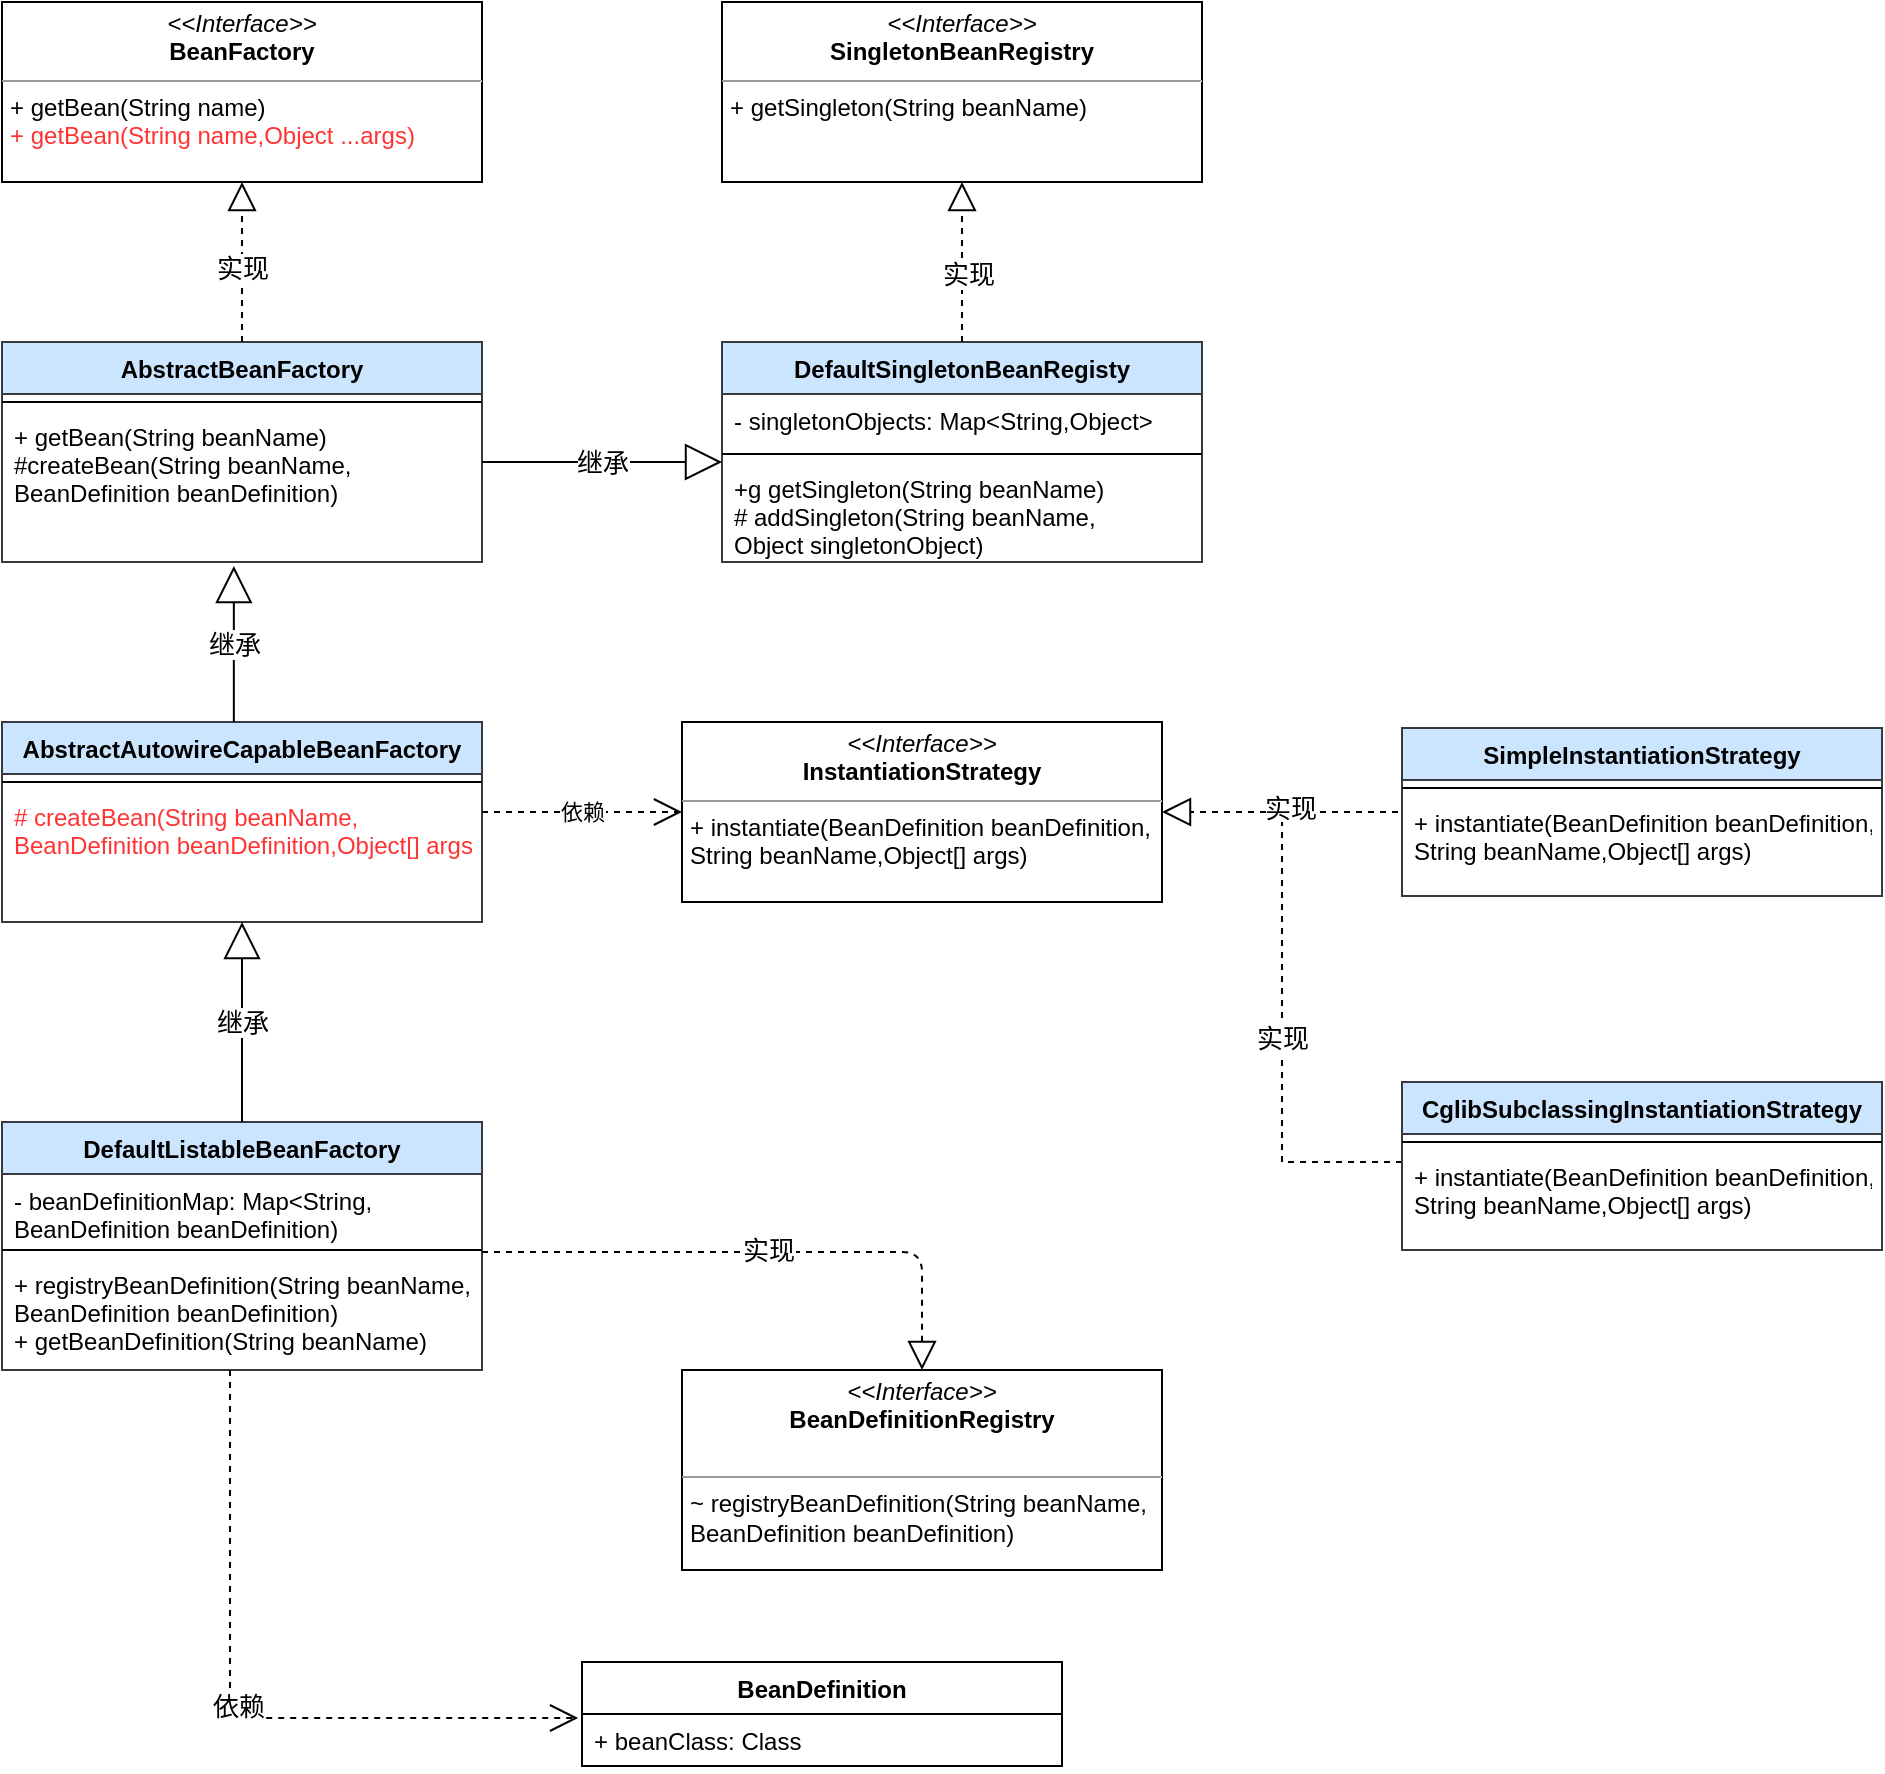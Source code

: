 <mxfile version="15.2.7" type="device"><diagram id="j5GHE9tQrfTmO61TWfjm" name="第 1 页"><mxGraphModel dx="946" dy="612" grid="1" gridSize="10" guides="1" tooltips="1" connect="1" arrows="1" fold="1" page="0" pageScale="1" pageWidth="827" pageHeight="1169" math="0" shadow="0"><root><mxCell id="0"/><mxCell id="1" parent="0"/><mxCell id="ZXKrg-YPCqR5te0Qtryq-1" value="AbstractBeanFactory" style="swimlane;fontStyle=1;align=center;verticalAlign=top;childLayout=stackLayout;horizontal=1;startSize=26;horizontalStack=0;resizeParent=1;resizeParentMax=0;resizeLast=0;collapsible=1;marginBottom=0;fillColor=#cce5ff;strokeColor=#36393d;" parent="1" vertex="1"><mxGeometry x="40" y="370" width="240" height="110" as="geometry"/></mxCell><mxCell id="ZXKrg-YPCqR5te0Qtryq-2" value="" style="line;strokeWidth=1;fillColor=none;align=left;verticalAlign=middle;spacingTop=-1;spacingLeft=3;spacingRight=3;rotatable=0;labelPosition=right;points=[];portConstraint=eastwest;" parent="ZXKrg-YPCqR5te0Qtryq-1" vertex="1"><mxGeometry y="26" width="240" height="8" as="geometry"/></mxCell><mxCell id="ZXKrg-YPCqR5te0Qtryq-3" value="+ getBean(String beanName)&#10;#createBean(String beanName,&#10;BeanDefinition beanDefinition)&#10;" style="text;strokeColor=none;fillColor=none;align=left;verticalAlign=top;spacingLeft=4;spacingRight=4;overflow=hidden;rotatable=0;points=[[0,0.5],[1,0.5]];portConstraint=eastwest;" parent="ZXKrg-YPCqR5te0Qtryq-1" vertex="1"><mxGeometry y="34" width="240" height="76" as="geometry"/></mxCell><mxCell id="ZXKrg-YPCqR5te0Qtryq-4" value="&lt;p style=&quot;margin: 0px ; margin-top: 4px ; text-align: center&quot;&gt;&lt;i&gt;&amp;lt;&amp;lt;Interface&amp;gt;&amp;gt;&lt;/i&gt;&lt;br&gt;&lt;b&gt;BeanFactory&lt;/b&gt;&lt;/p&gt;&lt;hr size=&quot;1&quot;&gt;&lt;p style=&quot;margin: 0px ; margin-left: 4px&quot;&gt;&lt;/p&gt;&lt;p style=&quot;margin: 0px ; margin-left: 4px&quot;&gt;+ getBean(String name)&lt;/p&gt;&lt;p style=&quot;margin: 0px ; margin-left: 4px&quot;&gt;&lt;font color=&quot;#ff3333&quot;&gt;+ getBean(String name,Object ...args)&lt;/font&gt;&lt;/p&gt;" style="verticalAlign=top;align=left;overflow=fill;fontSize=12;fontFamily=Helvetica;html=1;" parent="1" vertex="1"><mxGeometry x="40" y="200" width="240" height="90" as="geometry"/></mxCell><mxCell id="ZXKrg-YPCqR5te0Qtryq-5" value="AbstractAutowireCapableBeanFactory" style="swimlane;fontStyle=1;align=center;verticalAlign=top;childLayout=stackLayout;horizontal=1;startSize=26;horizontalStack=0;resizeParent=1;resizeParentMax=0;resizeLast=0;collapsible=1;marginBottom=0;fillColor=#cce5ff;strokeColor=#36393d;" parent="1" vertex="1"><mxGeometry x="40" y="560" width="240" height="100" as="geometry"/></mxCell><mxCell id="ZXKrg-YPCqR5te0Qtryq-6" value="" style="line;strokeWidth=1;fillColor=none;align=left;verticalAlign=middle;spacingTop=-1;spacingLeft=3;spacingRight=3;rotatable=0;labelPosition=right;points=[];portConstraint=eastwest;" parent="ZXKrg-YPCqR5te0Qtryq-5" vertex="1"><mxGeometry y="26" width="240" height="8" as="geometry"/></mxCell><mxCell id="ZXKrg-YPCqR5te0Qtryq-7" value="# createBean(String beanName,&#10;BeanDefinition beanDefinition,Object[] args)&#10;" style="text;strokeColor=none;fillColor=none;align=left;verticalAlign=top;spacingLeft=4;spacingRight=4;overflow=hidden;rotatable=0;points=[[0,0.5],[1,0.5]];portConstraint=eastwest;fontColor=#FF3333;" parent="ZXKrg-YPCqR5te0Qtryq-5" vertex="1"><mxGeometry y="34" width="240" height="66" as="geometry"/></mxCell><mxCell id="ZXKrg-YPCqR5te0Qtryq-8" value="DefaultListableBeanFactory" style="swimlane;fontStyle=1;align=center;verticalAlign=top;childLayout=stackLayout;horizontal=1;startSize=26;horizontalStack=0;resizeParent=1;resizeParentMax=0;resizeLast=0;collapsible=1;marginBottom=0;fillColor=#cce5ff;strokeColor=#36393d;" parent="1" vertex="1"><mxGeometry x="40" y="760" width="240" height="124" as="geometry"/></mxCell><mxCell id="ZXKrg-YPCqR5te0Qtryq-9" value="- beanDefinitionMap: Map&lt;String,&#10;BeanDefinition beanDefinition)" style="text;strokeColor=none;fillColor=none;align=left;verticalAlign=top;spacingLeft=4;spacingRight=4;overflow=hidden;rotatable=0;points=[[0,0.5],[1,0.5]];portConstraint=eastwest;" parent="ZXKrg-YPCqR5te0Qtryq-8" vertex="1"><mxGeometry y="26" width="240" height="34" as="geometry"/></mxCell><mxCell id="ZXKrg-YPCqR5te0Qtryq-10" value="" style="line;strokeWidth=1;fillColor=none;align=left;verticalAlign=middle;spacingTop=-1;spacingLeft=3;spacingRight=3;rotatable=0;labelPosition=right;points=[];portConstraint=eastwest;" parent="ZXKrg-YPCqR5te0Qtryq-8" vertex="1"><mxGeometry y="60" width="240" height="8" as="geometry"/></mxCell><mxCell id="ZXKrg-YPCqR5te0Qtryq-11" value="+ registryBeanDefinition(String beanName,&#10;BeanDefinition beanDefinition)&#10;+ getBeanDefinition(String beanName)" style="text;strokeColor=none;fillColor=none;align=left;verticalAlign=top;spacingLeft=4;spacingRight=4;overflow=hidden;rotatable=0;points=[[0,0.5],[1,0.5]];portConstraint=eastwest;" parent="ZXKrg-YPCqR5te0Qtryq-8" vertex="1"><mxGeometry y="68" width="240" height="56" as="geometry"/></mxCell><mxCell id="ZXKrg-YPCqR5te0Qtryq-12" value="&lt;p style=&quot;margin: 0px ; margin-top: 4px ; text-align: center&quot;&gt;&lt;i&gt;&amp;lt;&amp;lt;Interface&amp;gt;&amp;gt;&lt;/i&gt;&lt;br&gt;&lt;b&gt;SingletonBeanRegistry&lt;/b&gt;&lt;/p&gt;&lt;hr size=&quot;1&quot;&gt;&lt;p style=&quot;margin: 0px ; margin-left: 4px&quot;&gt;&lt;/p&gt;&lt;p style=&quot;margin: 0px ; margin-left: 4px&quot;&gt;+ getSingleton(String beanName)&lt;/p&gt;" style="verticalAlign=top;align=left;overflow=fill;fontSize=12;fontFamily=Helvetica;html=1;" parent="1" vertex="1"><mxGeometry x="400" y="200" width="240" height="90" as="geometry"/></mxCell><mxCell id="ZXKrg-YPCqR5te0Qtryq-13" value="DefaultSingletonBeanRegisty" style="swimlane;fontStyle=1;align=center;verticalAlign=top;childLayout=stackLayout;horizontal=1;startSize=26;horizontalStack=0;resizeParent=1;resizeParentMax=0;resizeLast=0;collapsible=1;marginBottom=0;fillColor=#cce5ff;strokeColor=#36393d;" parent="1" vertex="1"><mxGeometry x="400" y="370" width="240" height="110" as="geometry"/></mxCell><mxCell id="ZXKrg-YPCqR5te0Qtryq-14" value="- singletonObjects: Map&lt;String,Object&gt;" style="text;strokeColor=none;fillColor=none;align=left;verticalAlign=top;spacingLeft=4;spacingRight=4;overflow=hidden;rotatable=0;points=[[0,0.5],[1,0.5]];portConstraint=eastwest;" parent="ZXKrg-YPCqR5te0Qtryq-13" vertex="1"><mxGeometry y="26" width="240" height="26" as="geometry"/></mxCell><mxCell id="ZXKrg-YPCqR5te0Qtryq-15" value="" style="line;strokeWidth=1;fillColor=none;align=left;verticalAlign=middle;spacingTop=-1;spacingLeft=3;spacingRight=3;rotatable=0;labelPosition=right;points=[];portConstraint=eastwest;" parent="ZXKrg-YPCqR5te0Qtryq-13" vertex="1"><mxGeometry y="52" width="240" height="8" as="geometry"/></mxCell><mxCell id="ZXKrg-YPCqR5te0Qtryq-16" value="+g getSingleton(String beanName)&#10;# addSingleton(String beanName,&#10;Object singletonObject)" style="text;strokeColor=none;fillColor=none;align=left;verticalAlign=top;spacingLeft=4;spacingRight=4;overflow=hidden;rotatable=0;points=[[0,0.5],[1,0.5]];portConstraint=eastwest;" parent="ZXKrg-YPCqR5te0Qtryq-13" vertex="1"><mxGeometry y="60" width="240" height="50" as="geometry"/></mxCell><mxCell id="ZXKrg-YPCqR5te0Qtryq-17" value="" style="endArrow=block;dashed=1;endFill=0;endSize=12;html=1;entryX=0.5;entryY=1;entryDx=0;entryDy=0;exitX=0.5;exitY=0;exitDx=0;exitDy=0;" parent="1" source="ZXKrg-YPCqR5te0Qtryq-1" target="ZXKrg-YPCqR5te0Qtryq-4" edge="1"><mxGeometry width="160" relative="1" as="geometry"><mxPoint x="380" y="630" as="sourcePoint"/><mxPoint x="320" y="370" as="targetPoint"/></mxGeometry></mxCell><mxCell id="ZXKrg-YPCqR5te0Qtryq-18" value="&lt;font style=&quot;font-size: 13px&quot;&gt;实现&lt;/font&gt;" style="edgeLabel;html=1;align=center;verticalAlign=middle;resizable=0;points=[];" parent="ZXKrg-YPCqR5te0Qtryq-17" vertex="1" connectable="0"><mxGeometry x="-0.075" relative="1" as="geometry"><mxPoint as="offset"/></mxGeometry></mxCell><mxCell id="ZXKrg-YPCqR5te0Qtryq-19" value="" style="endArrow=block;dashed=1;endFill=0;endSize=12;html=1;entryX=0.5;entryY=1;entryDx=0;entryDy=0;exitX=0.5;exitY=0;exitDx=0;exitDy=0;" parent="1" source="ZXKrg-YPCqR5te0Qtryq-13" target="ZXKrg-YPCqR5te0Qtryq-12" edge="1"><mxGeometry width="160" relative="1" as="geometry"><mxPoint x="520" y="360" as="sourcePoint"/><mxPoint x="490" y="330" as="targetPoint"/></mxGeometry></mxCell><mxCell id="ZXKrg-YPCqR5te0Qtryq-20" value="&lt;font style=&quot;font-size: 13px&quot;&gt;实现&lt;/font&gt;" style="edgeLabel;html=1;align=center;verticalAlign=middle;resizable=0;points=[];" parent="ZXKrg-YPCqR5te0Qtryq-19" vertex="1" connectable="0"><mxGeometry x="-0.15" y="-3" relative="1" as="geometry"><mxPoint as="offset"/></mxGeometry></mxCell><mxCell id="ZXKrg-YPCqR5te0Qtryq-21" value="&lt;font style=&quot;font-size: 13px&quot;&gt;继承&lt;/font&gt;" style="endArrow=block;endSize=16;endFill=0;html=1;" parent="1" edge="1"><mxGeometry width="160" relative="1" as="geometry"><mxPoint x="280" y="430" as="sourcePoint"/><mxPoint x="400" y="430" as="targetPoint"/></mxGeometry></mxCell><mxCell id="ZXKrg-YPCqR5te0Qtryq-22" value="&lt;font style=&quot;font-size: 13px&quot;&gt;继承&lt;/font&gt;" style="endArrow=block;endSize=16;endFill=0;html=1;entryX=0.483;entryY=1.026;entryDx=0;entryDy=0;entryPerimeter=0;exitX=0.483;exitY=0;exitDx=0;exitDy=0;exitPerimeter=0;" parent="1" source="ZXKrg-YPCqR5te0Qtryq-5" target="ZXKrg-YPCqR5te0Qtryq-3" edge="1"><mxGeometry width="160" relative="1" as="geometry"><mxPoint x="156" y="550" as="sourcePoint"/><mxPoint x="500" y="570" as="targetPoint"/></mxGeometry></mxCell><mxCell id="ZXKrg-YPCqR5te0Qtryq-23" value="&lt;font style=&quot;font-size: 13px&quot;&gt;继承&lt;/font&gt;" style="endArrow=block;endSize=16;endFill=0;html=1;exitX=0.5;exitY=0;exitDx=0;exitDy=0;" parent="1" source="ZXKrg-YPCqR5te0Qtryq-8" target="ZXKrg-YPCqR5te0Qtryq-7" edge="1"><mxGeometry x="0.013" width="160" relative="1" as="geometry"><mxPoint x="157" y="740" as="sourcePoint"/><mxPoint x="170" y="670" as="targetPoint"/><Array as="points"/><mxPoint as="offset"/></mxGeometry></mxCell><mxCell id="ZXKrg-YPCqR5te0Qtryq-24" value="&lt;p style=&quot;margin: 0px ; margin-top: 4px ; text-align: center&quot;&gt;&lt;i&gt;&amp;lt;&amp;lt;Interface&amp;gt;&amp;gt;&lt;/i&gt;&lt;br&gt;&lt;b&gt;BeanDefinitionRegistry&lt;/b&gt;&lt;/p&gt;&lt;p style=&quot;margin: 0px ; margin-left: 4px&quot;&gt;&lt;br&gt;&lt;/p&gt;&lt;hr size=&quot;1&quot;&gt;&lt;p style=&quot;margin: 0px ; margin-left: 4px&quot;&gt;~ registryBeanDefinition(String beanName,&lt;/p&gt;&lt;p style=&quot;margin: 0px ; margin-left: 4px&quot;&gt;BeanDefinition beanDefinition)&lt;/p&gt;" style="verticalAlign=top;align=left;overflow=fill;fontSize=12;fontFamily=Helvetica;html=1;" parent="1" vertex="1"><mxGeometry x="380" y="884" width="240" height="100" as="geometry"/></mxCell><mxCell id="ZXKrg-YPCqR5te0Qtryq-25" value="" style="endArrow=block;dashed=1;endFill=0;endSize=12;html=1;exitX=1;exitY=-0.054;exitDx=0;exitDy=0;exitPerimeter=0;entryX=0.5;entryY=0;entryDx=0;entryDy=0;" parent="1" source="ZXKrg-YPCqR5te0Qtryq-11" target="ZXKrg-YPCqR5te0Qtryq-24" edge="1"><mxGeometry width="160" relative="1" as="geometry"><mxPoint x="160" y="720" as="sourcePoint"/><mxPoint x="500" y="860" as="targetPoint"/><Array as="points"><mxPoint x="500" y="825"/></Array></mxGeometry></mxCell><mxCell id="ZXKrg-YPCqR5te0Qtryq-26" value="&lt;font style=&quot;font-size: 13px&quot;&gt;实现&lt;/font&gt;" style="edgeLabel;html=1;align=center;verticalAlign=middle;resizable=0;points=[];" parent="ZXKrg-YPCqR5te0Qtryq-25" vertex="1" connectable="0"><mxGeometry x="-0.038" y="1" relative="1" as="geometry"><mxPoint x="9" as="offset"/></mxGeometry></mxCell><mxCell id="ZXKrg-YPCqR5te0Qtryq-27" value="BeanDefinition" style="swimlane;fontStyle=1;align=center;verticalAlign=top;childLayout=stackLayout;horizontal=1;startSize=26;horizontalStack=0;resizeParent=1;resizeParentMax=0;resizeLast=0;collapsible=1;marginBottom=0;" parent="1" vertex="1"><mxGeometry x="330" y="1030" width="240" height="52" as="geometry"/></mxCell><mxCell id="ZXKrg-YPCqR5te0Qtryq-28" value="+ beanClass: Class" style="text;strokeColor=none;fillColor=none;align=left;verticalAlign=top;spacingLeft=4;spacingRight=4;overflow=hidden;rotatable=0;points=[[0,0.5],[1,0.5]];portConstraint=eastwest;" parent="ZXKrg-YPCqR5te0Qtryq-27" vertex="1"><mxGeometry y="26" width="240" height="26" as="geometry"/></mxCell><mxCell id="ZXKrg-YPCqR5te0Qtryq-29" value="&lt;font style=&quot;font-size: 13px&quot;&gt;依赖&lt;/font&gt;" style="endArrow=open;endSize=12;dashed=1;html=1;entryX=-0.008;entryY=0.077;entryDx=0;entryDy=0;entryPerimeter=0;rounded=0;exitX=0.475;exitY=1;exitDx=0;exitDy=0;exitPerimeter=0;" parent="1" source="ZXKrg-YPCqR5te0Qtryq-11" target="ZXKrg-YPCqR5te0Qtryq-28" edge="1"><mxGeometry width="160" relative="1" as="geometry"><mxPoint x="280" y="821.5" as="sourcePoint"/><mxPoint x="440" y="821.5" as="targetPoint"/><Array as="points"><mxPoint x="154" y="1000"/><mxPoint x="154" y="1050"/><mxPoint x="170" y="1058"/></Array></mxGeometry></mxCell><mxCell id="ZXKrg-YPCqR5te0Qtryq-31" value="&lt;p style=&quot;margin: 0px ; margin-top: 4px ; text-align: center&quot;&gt;&lt;i&gt;&amp;lt;&amp;lt;Interface&amp;gt;&amp;gt;&lt;/i&gt;&lt;br&gt;&lt;b&gt;InstantiationStrategy&lt;/b&gt;&lt;/p&gt;&lt;hr size=&quot;1&quot;&gt;&lt;p style=&quot;margin: 0px ; margin-left: 4px&quot;&gt;&lt;/p&gt;&lt;p style=&quot;margin: 0px ; margin-left: 4px&quot;&gt;+ instantiate(BeanDefinition beanDefinition,&lt;/p&gt;&lt;p style=&quot;margin: 0px ; margin-left: 4px&quot;&gt;String beanName,Object[] args)&lt;/p&gt;" style="verticalAlign=top;align=left;overflow=fill;fontSize=12;fontFamily=Helvetica;html=1;" parent="1" vertex="1"><mxGeometry x="380" y="560" width="240" height="90" as="geometry"/></mxCell><mxCell id="ZXKrg-YPCqR5te0Qtryq-32" value="依赖" style="endArrow=open;endSize=12;dashed=1;html=1;fontColor=#000000;entryX=0;entryY=0.5;entryDx=0;entryDy=0;" parent="1" target="ZXKrg-YPCqR5te0Qtryq-31" edge="1"><mxGeometry width="160" relative="1" as="geometry"><mxPoint x="280" y="605" as="sourcePoint"/><mxPoint x="370" y="610" as="targetPoint"/></mxGeometry></mxCell><mxCell id="ZXKrg-YPCqR5te0Qtryq-33" value="SimpleInstantiationStrategy" style="swimlane;fontStyle=1;align=center;verticalAlign=top;childLayout=stackLayout;horizontal=1;startSize=26;horizontalStack=0;resizeParent=1;resizeParentMax=0;resizeLast=0;collapsible=1;marginBottom=0;fillColor=#cce5ff;strokeColor=#36393d;" parent="1" vertex="1"><mxGeometry x="740" y="563" width="240" height="84" as="geometry"/></mxCell><mxCell id="ZXKrg-YPCqR5te0Qtryq-35" value="" style="line;strokeWidth=1;fillColor=none;align=left;verticalAlign=middle;spacingTop=-1;spacingLeft=3;spacingRight=3;rotatable=0;labelPosition=right;points=[];portConstraint=eastwest;" parent="ZXKrg-YPCqR5te0Qtryq-33" vertex="1"><mxGeometry y="26" width="240" height="8" as="geometry"/></mxCell><mxCell id="ZXKrg-YPCqR5te0Qtryq-36" value="+ instantiate(BeanDefinition beanDefinition,&#10;String beanName,Object[] args)" style="text;strokeColor=none;fillColor=none;align=left;verticalAlign=top;spacingLeft=4;spacingRight=4;overflow=hidden;rotatable=0;points=[[0,0.5],[1,0.5]];portConstraint=eastwest;" parent="ZXKrg-YPCqR5te0Qtryq-33" vertex="1"><mxGeometry y="34" width="240" height="50" as="geometry"/></mxCell><mxCell id="ZXKrg-YPCqR5te0Qtryq-44" style="edgeStyle=orthogonalEdgeStyle;rounded=0;orthogonalLoop=1;jettySize=auto;html=1;fontColor=#000000;dashed=1;endArrow=none;endFill=0;" parent="1" source="ZXKrg-YPCqR5te0Qtryq-37" edge="1"><mxGeometry relative="1" as="geometry"><mxPoint x="680" y="780" as="targetPoint"/><Array as="points"><mxPoint x="720" y="780"/><mxPoint x="720" y="780"/></Array></mxGeometry></mxCell><mxCell id="ZXKrg-YPCqR5te0Qtryq-37" value="CglibSubclassingInstantiationStrategy" style="swimlane;fontStyle=1;align=center;verticalAlign=top;childLayout=stackLayout;horizontal=1;startSize=26;horizontalStack=0;resizeParent=1;resizeParentMax=0;resizeLast=0;collapsible=1;marginBottom=0;fillColor=#cce5ff;strokeColor=#36393d;" parent="1" vertex="1"><mxGeometry x="740" y="740" width="240" height="84" as="geometry"/></mxCell><mxCell id="ZXKrg-YPCqR5te0Qtryq-39" value="" style="line;strokeWidth=1;fillColor=none;align=left;verticalAlign=middle;spacingTop=-1;spacingLeft=3;spacingRight=3;rotatable=0;labelPosition=right;points=[];portConstraint=eastwest;" parent="ZXKrg-YPCqR5te0Qtryq-37" vertex="1"><mxGeometry y="26" width="240" height="8" as="geometry"/></mxCell><mxCell id="ZXKrg-YPCqR5te0Qtryq-40" value="+ instantiate(BeanDefinition beanDefinition,&#10;String beanName,Object[] args)" style="text;strokeColor=none;fillColor=none;align=left;verticalAlign=top;spacingLeft=4;spacingRight=4;overflow=hidden;rotatable=0;points=[[0,0.5],[1,0.5]];portConstraint=eastwest;" parent="ZXKrg-YPCqR5te0Qtryq-37" vertex="1"><mxGeometry y="34" width="240" height="50" as="geometry"/></mxCell><mxCell id="ZXKrg-YPCqR5te0Qtryq-41" value="" style="endArrow=block;dashed=1;endFill=0;endSize=12;html=1;fontColor=#000000;entryX=1;entryY=0.5;entryDx=0;entryDy=0;" parent="1" target="ZXKrg-YPCqR5te0Qtryq-31" edge="1"><mxGeometry width="160" relative="1" as="geometry"><mxPoint x="738" y="605" as="sourcePoint"/><mxPoint x="700" y="690" as="targetPoint"/></mxGeometry></mxCell><mxCell id="ZXKrg-YPCqR5te0Qtryq-45" value="&lt;font style=&quot;font-size: 13px&quot;&gt;实现&lt;/font&gt;" style="edgeLabel;html=1;align=center;verticalAlign=middle;resizable=0;points=[];fontColor=#000000;" parent="ZXKrg-YPCqR5te0Qtryq-41" vertex="1" connectable="0"><mxGeometry x="-0.085" y="-2" relative="1" as="geometry"><mxPoint as="offset"/></mxGeometry></mxCell><mxCell id="ZXKrg-YPCqR5te0Qtryq-42" value="" style="endArrow=none;dashed=1;endFill=0;endSize=12;html=1;fontColor=#000000;" parent="1" edge="1"><mxGeometry width="160" relative="1" as="geometry"><mxPoint x="680" y="780" as="sourcePoint"/><mxPoint x="680" y="610" as="targetPoint"/></mxGeometry></mxCell><mxCell id="ZXKrg-YPCqR5te0Qtryq-46" value="&lt;font style=&quot;font-size: 13px&quot;&gt;实现&lt;/font&gt;" style="edgeLabel;html=1;align=center;verticalAlign=middle;resizable=0;points=[];fontColor=#000000;" parent="ZXKrg-YPCqR5te0Qtryq-42" vertex="1" connectable="0"><mxGeometry x="-0.271" relative="1" as="geometry"><mxPoint as="offset"/></mxGeometry></mxCell></root></mxGraphModel></diagram></mxfile>